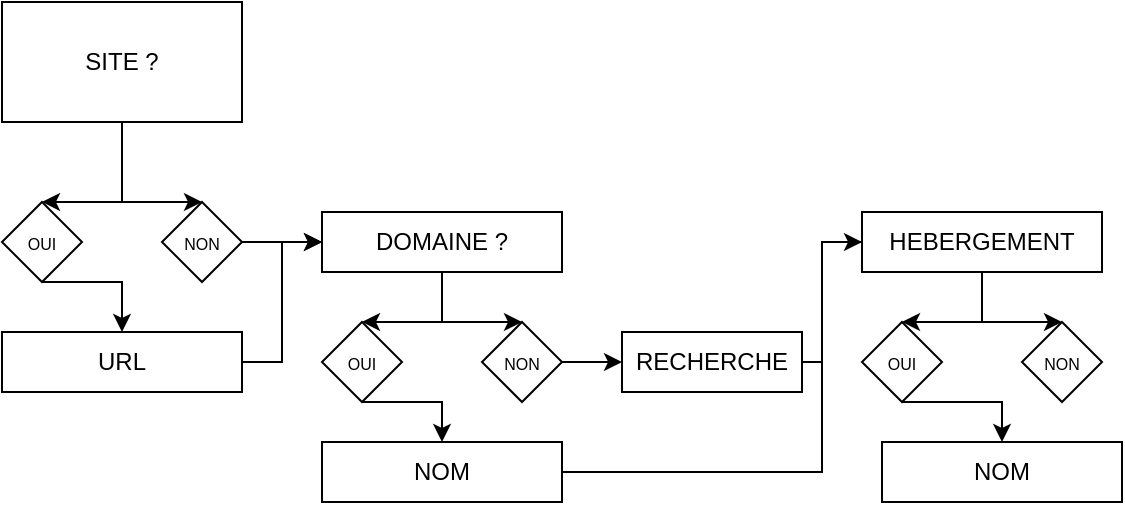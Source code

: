 <mxfile version="16.2.2" type="github">
  <diagram id="dq8gb7fQARIdYSocHXqy" name="Page-1">
    <mxGraphModel dx="474" dy="253" grid="1" gridSize="10" guides="1" tooltips="1" connect="1" arrows="1" fold="1" page="1" pageScale="1" pageWidth="827" pageHeight="1169" math="0" shadow="0">
      <root>
        <mxCell id="0" />
        <mxCell id="1" parent="0" />
        <mxCell id="Kev8f9_p8VW5dfip_5u--6" style="edgeStyle=none;rounded=0;orthogonalLoop=1;jettySize=auto;html=1;exitX=0.5;exitY=1;exitDx=0;exitDy=0;entryX=0.5;entryY=0;entryDx=0;entryDy=0;" parent="1" source="Kev8f9_p8VW5dfip_5u--1" target="Kev8f9_p8VW5dfip_5u--2" edge="1">
          <mxGeometry relative="1" as="geometry">
            <Array as="points">
              <mxPoint x="100" y="140" />
            </Array>
          </mxGeometry>
        </mxCell>
        <mxCell id="Kev8f9_p8VW5dfip_5u--8" style="edgeStyle=none;rounded=0;orthogonalLoop=1;jettySize=auto;html=1;entryX=0.5;entryY=0;entryDx=0;entryDy=0;fontSize=8;" parent="1" source="Kev8f9_p8VW5dfip_5u--1" target="Kev8f9_p8VW5dfip_5u--7" edge="1">
          <mxGeometry relative="1" as="geometry">
            <Array as="points">
              <mxPoint x="100" y="140" />
            </Array>
          </mxGeometry>
        </mxCell>
        <mxCell id="Kev8f9_p8VW5dfip_5u--1" value="SITE ?" style="rounded=0;whiteSpace=wrap;html=1;" parent="1" vertex="1">
          <mxGeometry x="40" y="40" width="120" height="60" as="geometry" />
        </mxCell>
        <mxCell id="Kev8f9_p8VW5dfip_5u--10" style="edgeStyle=none;rounded=0;orthogonalLoop=1;jettySize=auto;html=1;exitX=0.5;exitY=1;exitDx=0;exitDy=0;fontSize=8;entryX=0.5;entryY=0;entryDx=0;entryDy=0;" parent="1" source="Kev8f9_p8VW5dfip_5u--2" target="Kev8f9_p8VW5dfip_5u--9" edge="1">
          <mxGeometry relative="1" as="geometry">
            <Array as="points">
              <mxPoint x="100" y="180" />
            </Array>
          </mxGeometry>
        </mxCell>
        <mxCell id="Kev8f9_p8VW5dfip_5u--2" value="&lt;font style=&quot;font-size: 8px&quot;&gt;OUI&lt;/font&gt;" style="rhombus;whiteSpace=wrap;html=1;" parent="1" vertex="1">
          <mxGeometry x="40" y="140" width="40" height="40" as="geometry" />
        </mxCell>
        <mxCell id="Kev8f9_p8VW5dfip_5u--13" style="edgeStyle=none;rounded=0;orthogonalLoop=1;jettySize=auto;html=1;exitX=1;exitY=0.5;exitDx=0;exitDy=0;entryX=0;entryY=0.5;entryDx=0;entryDy=0;fontSize=8;" parent="1" source="Kev8f9_p8VW5dfip_5u--7" target="Kev8f9_p8VW5dfip_5u--11" edge="1">
          <mxGeometry relative="1" as="geometry" />
        </mxCell>
        <mxCell id="Kev8f9_p8VW5dfip_5u--7" value="&lt;font style=&quot;font-size: 8px&quot;&gt;NON&lt;/font&gt;" style="rhombus;whiteSpace=wrap;html=1;" parent="1" vertex="1">
          <mxGeometry x="120" y="140" width="40" height="40" as="geometry" />
        </mxCell>
        <mxCell id="D3do3Fapur8upNNMfMpW-5" style="edgeStyle=orthogonalEdgeStyle;rounded=0;orthogonalLoop=1;jettySize=auto;html=1;entryX=0;entryY=0.5;entryDx=0;entryDy=0;" edge="1" parent="1" source="Kev8f9_p8VW5dfip_5u--9" target="Kev8f9_p8VW5dfip_5u--11">
          <mxGeometry relative="1" as="geometry">
            <mxPoint x="180" y="160" as="targetPoint" />
          </mxGeometry>
        </mxCell>
        <mxCell id="Kev8f9_p8VW5dfip_5u--9" value="URL" style="rounded=0;whiteSpace=wrap;html=1;" parent="1" vertex="1">
          <mxGeometry x="40" y="205" width="120" height="30" as="geometry" />
        </mxCell>
        <mxCell id="Kev8f9_p8VW5dfip_5u--15" style="edgeStyle=none;rounded=0;orthogonalLoop=1;jettySize=auto;html=1;fontSize=8;entryX=0.5;entryY=0;entryDx=0;entryDy=0;" parent="1" source="Kev8f9_p8VW5dfip_5u--11" target="Kev8f9_p8VW5dfip_5u--14" edge="1">
          <mxGeometry relative="1" as="geometry">
            <Array as="points">
              <mxPoint x="260" y="200" />
            </Array>
          </mxGeometry>
        </mxCell>
        <mxCell id="Kev8f9_p8VW5dfip_5u--17" style="edgeStyle=none;rounded=0;orthogonalLoop=1;jettySize=auto;html=1;fontSize=8;entryX=0.5;entryY=0;entryDx=0;entryDy=0;" parent="1" source="Kev8f9_p8VW5dfip_5u--11" target="Kev8f9_p8VW5dfip_5u--16" edge="1">
          <mxGeometry relative="1" as="geometry">
            <Array as="points">
              <mxPoint x="260" y="200" />
            </Array>
          </mxGeometry>
        </mxCell>
        <mxCell id="Kev8f9_p8VW5dfip_5u--11" value="DOMAINE ?" style="rounded=0;whiteSpace=wrap;html=1;" parent="1" vertex="1">
          <mxGeometry x="200" y="145" width="120" height="30" as="geometry" />
        </mxCell>
        <mxCell id="Kev8f9_p8VW5dfip_5u--19" style="edgeStyle=none;rounded=0;orthogonalLoop=1;jettySize=auto;html=1;fontSize=8;exitX=0.5;exitY=1;exitDx=0;exitDy=0;" parent="1" source="Kev8f9_p8VW5dfip_5u--14" target="Kev8f9_p8VW5dfip_5u--18" edge="1">
          <mxGeometry relative="1" as="geometry">
            <Array as="points">
              <mxPoint x="260" y="240" />
            </Array>
          </mxGeometry>
        </mxCell>
        <mxCell id="Kev8f9_p8VW5dfip_5u--14" value="&lt;font style=&quot;font-size: 8px&quot;&gt;OUI&lt;/font&gt;" style="rhombus;whiteSpace=wrap;html=1;" parent="1" vertex="1">
          <mxGeometry x="200" y="200" width="40" height="40" as="geometry" />
        </mxCell>
        <mxCell id="D3do3Fapur8upNNMfMpW-3" style="edgeStyle=orthogonalEdgeStyle;rounded=0;orthogonalLoop=1;jettySize=auto;html=1;entryX=0;entryY=0.5;entryDx=0;entryDy=0;" edge="1" parent="1" source="Kev8f9_p8VW5dfip_5u--16" target="D3do3Fapur8upNNMfMpW-1">
          <mxGeometry relative="1" as="geometry" />
        </mxCell>
        <mxCell id="Kev8f9_p8VW5dfip_5u--16" value="&lt;font style=&quot;font-size: 8px&quot;&gt;NON&lt;/font&gt;" style="rhombus;whiteSpace=wrap;html=1;" parent="1" vertex="1">
          <mxGeometry x="280" y="200" width="40" height="40" as="geometry" />
        </mxCell>
        <mxCell id="D3do3Fapur8upNNMfMpW-6" style="edgeStyle=orthogonalEdgeStyle;rounded=0;orthogonalLoop=1;jettySize=auto;html=1;" edge="1" parent="1" source="Kev8f9_p8VW5dfip_5u--18">
          <mxGeometry relative="1" as="geometry">
            <mxPoint x="480" y="160" as="targetPoint" />
            <Array as="points">
              <mxPoint x="450" y="275" />
              <mxPoint x="450" y="160" />
            </Array>
          </mxGeometry>
        </mxCell>
        <mxCell id="Kev8f9_p8VW5dfip_5u--18" value="NOM" style="rounded=0;whiteSpace=wrap;html=1;" parent="1" vertex="1">
          <mxGeometry x="200" y="260" width="120" height="30" as="geometry" />
        </mxCell>
        <mxCell id="KWt4Akiu5r29RGmFctum-5" style="edgeStyle=none;rounded=0;orthogonalLoop=1;jettySize=auto;html=1;entryX=0.5;entryY=0;entryDx=0;entryDy=0;fontSize=8;" parent="1" source="Kev8f9_p8VW5dfip_5u--20" target="Kev8f9_p8VW5dfip_5u--24" edge="1">
          <mxGeometry relative="1" as="geometry">
            <Array as="points">
              <mxPoint x="530" y="200" />
            </Array>
          </mxGeometry>
        </mxCell>
        <mxCell id="KWt4Akiu5r29RGmFctum-6" style="edgeStyle=none;rounded=0;orthogonalLoop=1;jettySize=auto;html=1;entryX=0.5;entryY=0;entryDx=0;entryDy=0;fontSize=8;" parent="1" source="Kev8f9_p8VW5dfip_5u--20" target="Kev8f9_p8VW5dfip_5u--26" edge="1">
          <mxGeometry relative="1" as="geometry">
            <Array as="points">
              <mxPoint x="530" y="200" />
            </Array>
          </mxGeometry>
        </mxCell>
        <mxCell id="Kev8f9_p8VW5dfip_5u--20" value="HEBERGEMENT" style="rounded=0;whiteSpace=wrap;html=1;" parent="1" vertex="1">
          <mxGeometry x="470" y="145" width="120" height="30" as="geometry" />
        </mxCell>
        <mxCell id="KWt4Akiu5r29RGmFctum-7" style="edgeStyle=none;rounded=0;orthogonalLoop=1;jettySize=auto;html=1;entryX=0.5;entryY=0;entryDx=0;entryDy=0;fontSize=8;exitX=0.5;exitY=1;exitDx=0;exitDy=0;" parent="1" source="Kev8f9_p8VW5dfip_5u--24" target="Kev8f9_p8VW5dfip_5u--28" edge="1">
          <mxGeometry relative="1" as="geometry">
            <Array as="points">
              <mxPoint x="540" y="240" />
            </Array>
          </mxGeometry>
        </mxCell>
        <mxCell id="Kev8f9_p8VW5dfip_5u--24" value="&lt;font style=&quot;font-size: 8px&quot;&gt;OUI&lt;/font&gt;" style="rhombus;whiteSpace=wrap;html=1;" parent="1" vertex="1">
          <mxGeometry x="470" y="200" width="40" height="40" as="geometry" />
        </mxCell>
        <mxCell id="Kev8f9_p8VW5dfip_5u--26" value="&lt;font style=&quot;font-size: 8px&quot;&gt;NON&lt;/font&gt;" style="rhombus;whiteSpace=wrap;html=1;" parent="1" vertex="1">
          <mxGeometry x="550" y="200" width="40" height="40" as="geometry" />
        </mxCell>
        <mxCell id="Kev8f9_p8VW5dfip_5u--28" value="NOM" style="rounded=0;whiteSpace=wrap;html=1;" parent="1" vertex="1">
          <mxGeometry x="480" y="260" width="120" height="30" as="geometry" />
        </mxCell>
        <mxCell id="D3do3Fapur8upNNMfMpW-4" style="edgeStyle=orthogonalEdgeStyle;rounded=0;orthogonalLoop=1;jettySize=auto;html=1;entryX=0;entryY=0.5;entryDx=0;entryDy=0;" edge="1" parent="1" source="D3do3Fapur8upNNMfMpW-1" target="Kev8f9_p8VW5dfip_5u--20">
          <mxGeometry relative="1" as="geometry">
            <Array as="points">
              <mxPoint x="450" y="220" />
              <mxPoint x="450" y="160" />
            </Array>
          </mxGeometry>
        </mxCell>
        <mxCell id="D3do3Fapur8upNNMfMpW-1" value="RECHERCHE" style="rounded=0;whiteSpace=wrap;html=1;" vertex="1" parent="1">
          <mxGeometry x="350" y="205" width="90" height="30" as="geometry" />
        </mxCell>
      </root>
    </mxGraphModel>
  </diagram>
</mxfile>
